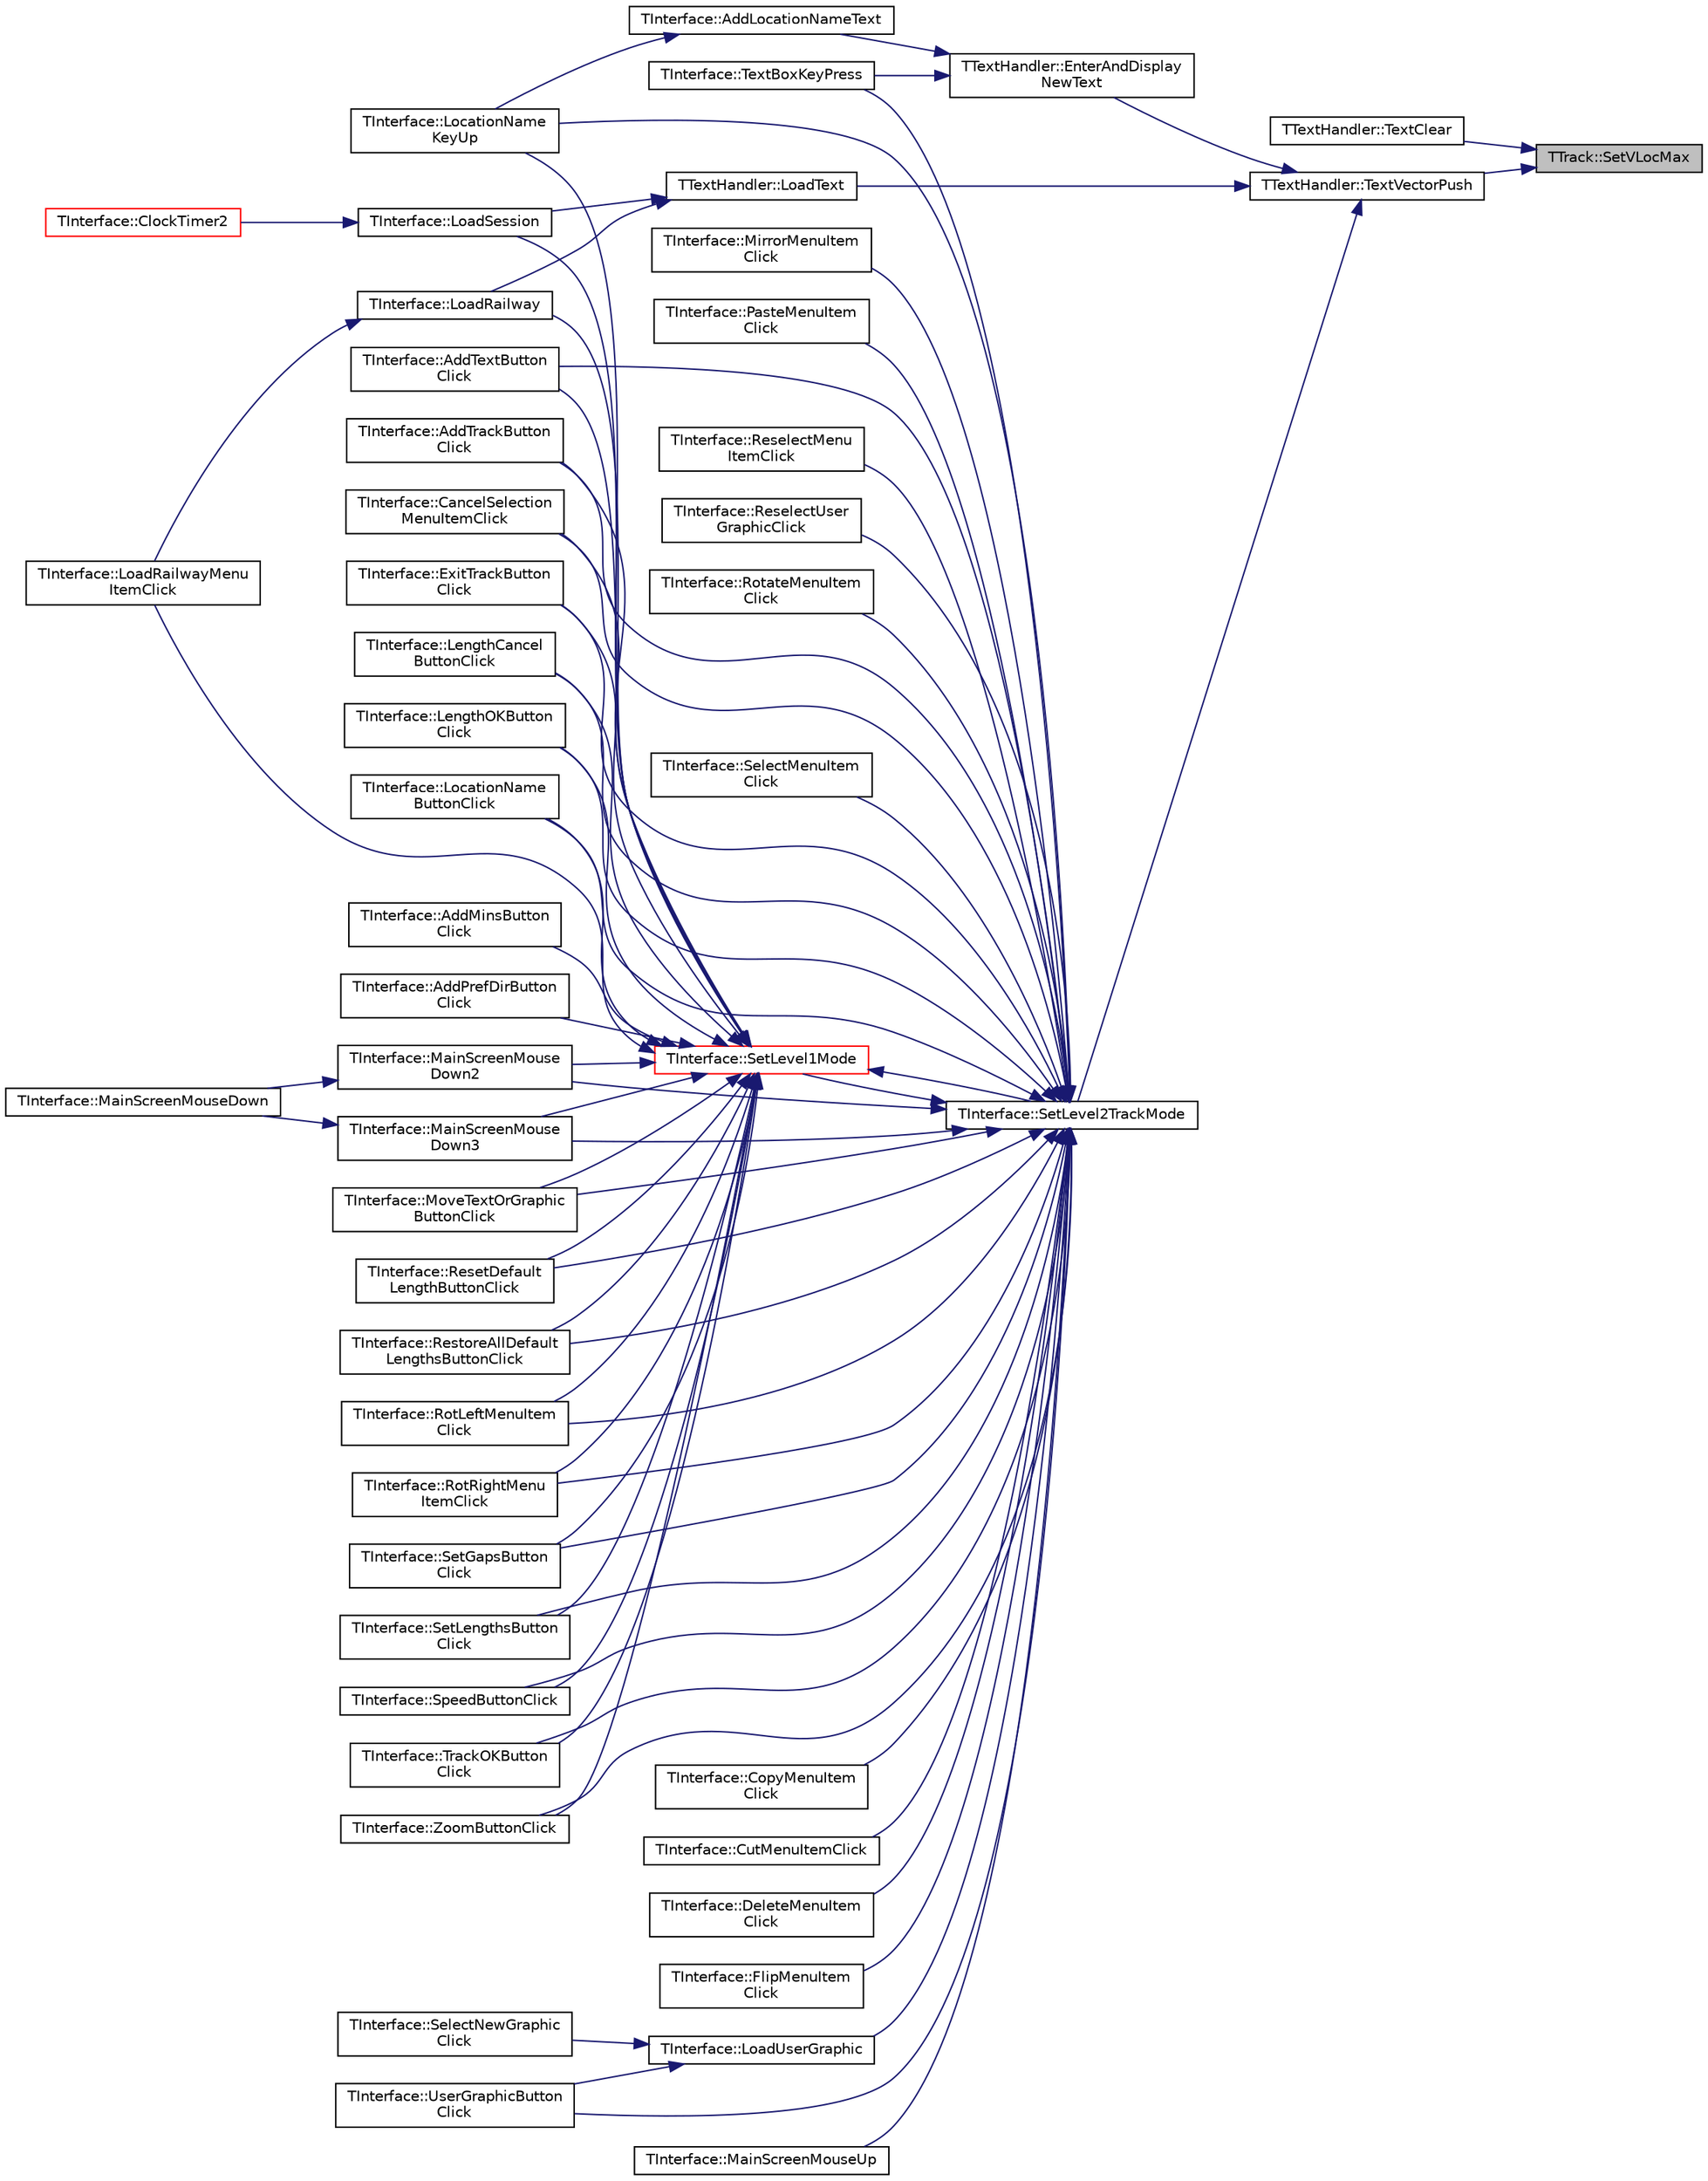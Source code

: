 digraph "TTrack::SetVLocMax"
{
 // INTERACTIVE_SVG=YES
 // LATEX_PDF_SIZE
  edge [fontname="Helvetica",fontsize="10",labelfontname="Helvetica",labelfontsize="10"];
  node [fontname="Helvetica",fontsize="10",shape=record];
  rankdir="RL";
  Node1 [label="TTrack::SetVLocMax",height=0.2,width=0.4,color="black", fillcolor="grey75", style="filled", fontcolor="black",tooltip=" "];
  Node1 -> Node2 [dir="back",color="midnightblue",fontsize="10",style="solid",fontname="Helvetica"];
  Node2 [label="TTextHandler::TextClear",height=0.2,width=0.4,color="black", fillcolor="white", style="filled",URL="$class_t_text_handler.html#ae50027851479dd0f362a75abad793e7a",tooltip="empties TextVector and sets all offsets back to zero if there is no active or inactive track"];
  Node1 -> Node3 [dir="back",color="midnightblue",fontsize="10",style="solid",fontname="Helvetica"];
  Node3 [label="TTextHandler::TextVectorPush",height=0.2,width=0.4,color="black", fillcolor="white", style="filled",URL="$class_t_text_handler.html#aa91cd392aacad3dbd69541b2ecad7f8e",tooltip="push &Text onto TextVector & reset the size of the railway if necessary"];
  Node3 -> Node4 [dir="back",color="midnightblue",fontsize="10",style="solid",fontname="Helvetica"];
  Node4 [label="TTextHandler::EnterAndDisplay\lNewText",height=0.2,width=0.4,color="black", fillcolor="white", style="filled",URL="$class_t_text_handler.html#a49b9ef44166e8768b231fd4beea8c0da",tooltip="add Text to TextVector and display it on the screen"];
  Node4 -> Node5 [dir="back",color="midnightblue",fontsize="10",style="solid",fontname="Helvetica"];
  Node5 [label="TInterface::AddLocationNameText",height=0.2,width=0.4,color="black", fillcolor="white", style="filled",URL="$class_t_interface.html#a27f00bc593500756b06fb2aeae9d28e1",tooltip="Add 'Name' to TextVector and display on screen at a position determined by the shape and size of the ..."];
  Node5 -> Node6 [dir="back",color="midnightblue",fontsize="10",style="solid",fontname="Helvetica"];
  Node6 [label="TInterface::LocationName\lKeyUp",height=0.2,width=0.4,color="black", fillcolor="white", style="filled",URL="$class_t_interface.html#ac666c9f62cdb68b29c2a7db123a43a28",tooltip=" "];
  Node4 -> Node7 [dir="back",color="midnightblue",fontsize="10",style="solid",fontname="Helvetica"];
  Node7 [label="TInterface::TextBoxKeyPress",height=0.2,width=0.4,color="black", fillcolor="white", style="filled",URL="$class_t_interface.html#ad0ce61f7a8050fb57d19ebd049fa8b49",tooltip=" "];
  Node3 -> Node8 [dir="back",color="midnightblue",fontsize="10",style="solid",fontname="Helvetica"];
  Node8 [label="TTextHandler::LoadText",height=0.2,width=0.4,color="black", fillcolor="white", style="filled",URL="$class_t_text_handler.html#ab67bb7278c89557bf9cc8bef475afab5",tooltip="load the railway's text from VecFile"];
  Node8 -> Node9 [dir="back",color="midnightblue",fontsize="10",style="solid",fontname="Helvetica"];
  Node9 [label="TInterface::LoadRailway",height=0.2,width=0.4,color="black", fillcolor="white", style="filled",URL="$class_t_interface.html#a95c3545a30171ca5a08e34c58160079c",tooltip="Load a railway file. The Active elements marker now has a '1' at the end if there are user graphics t..."];
  Node9 -> Node10 [dir="back",color="midnightblue",fontsize="10",style="solid",fontname="Helvetica"];
  Node10 [label="TInterface::LoadRailwayMenu\lItemClick",height=0.2,width=0.4,color="black", fillcolor="white", style="filled",URL="$class_t_interface.html#a96249c7622a9d55541de186483e04d2e",tooltip=" "];
  Node8 -> Node11 [dir="back",color="midnightblue",fontsize="10",style="solid",fontname="Helvetica"];
  Node11 [label="TInterface::LoadSession",height=0.2,width=0.4,color="black", fillcolor="white", style="filled",URL="$class_t_interface.html#a636b1b4bd29f2678a3290ed2d282f1c2",tooltip="Load a session file."];
  Node11 -> Node12 [dir="back",color="midnightblue",fontsize="10",style="solid",fontname="Helvetica"];
  Node12 [label="TInterface::ClockTimer2",height=0.2,width=0.4,color="red", fillcolor="white", style="filled",URL="$class_t_interface.html#a6139ffb52492eb89e5487a8a3cd647b5",tooltip="The main loop, called every clock tick via MasterClockTimer."];
  Node3 -> Node14 [dir="back",color="midnightblue",fontsize="10",style="solid",fontname="Helvetica"];
  Node14 [label="TInterface::SetLevel2TrackMode",height=0.2,width=0.4,color="black", fillcolor="white", style="filled",URL="$class_t_interface.html#a19ee788122a66d7e97873159bf2e4e4b",tooltip="Sets the Level2TrackMode user mode, using the Level2TrackMode variable to determine the mode."];
  Node14 -> Node15 [dir="back",color="midnightblue",fontsize="10",style="solid",fontname="Helvetica"];
  Node15 [label="TInterface::AddTextButton\lClick",height=0.2,width=0.4,color="black", fillcolor="white", style="filled",URL="$class_t_interface.html#aa20c05bf2d6c23035a10a89796334d0f",tooltip=" "];
  Node14 -> Node16 [dir="back",color="midnightblue",fontsize="10",style="solid",fontname="Helvetica"];
  Node16 [label="TInterface::AddTrackButton\lClick",height=0.2,width=0.4,color="black", fillcolor="white", style="filled",URL="$class_t_interface.html#a10494e62a7bb4e7114ab4d98e18499f1",tooltip=" "];
  Node14 -> Node17 [dir="back",color="midnightblue",fontsize="10",style="solid",fontname="Helvetica"];
  Node17 [label="TInterface::CancelSelection\lMenuItemClick",height=0.2,width=0.4,color="black", fillcolor="white", style="filled",URL="$class_t_interface.html#a2fb2cd7dbddb7fa689ea994e9ffc10ff",tooltip=" "];
  Node14 -> Node18 [dir="back",color="midnightblue",fontsize="10",style="solid",fontname="Helvetica"];
  Node18 [label="TInterface::CopyMenuItem\lClick",height=0.2,width=0.4,color="black", fillcolor="white", style="filled",URL="$class_t_interface.html#a424a7eb780461c1acb396feb21f52062",tooltip=" "];
  Node14 -> Node19 [dir="back",color="midnightblue",fontsize="10",style="solid",fontname="Helvetica"];
  Node19 [label="TInterface::CutMenuItemClick",height=0.2,width=0.4,color="black", fillcolor="white", style="filled",URL="$class_t_interface.html#ae6e977c9dfdfbde9924ceefd19d7d0d3",tooltip=" "];
  Node14 -> Node20 [dir="back",color="midnightblue",fontsize="10",style="solid",fontname="Helvetica"];
  Node20 [label="TInterface::DeleteMenuItem\lClick",height=0.2,width=0.4,color="black", fillcolor="white", style="filled",URL="$class_t_interface.html#aff2c1cd6ed2d45fdcf6392a85a6d9415",tooltip=" "];
  Node14 -> Node21 [dir="back",color="midnightblue",fontsize="10",style="solid",fontname="Helvetica"];
  Node21 [label="TInterface::ExitTrackButton\lClick",height=0.2,width=0.4,color="black", fillcolor="white", style="filled",URL="$class_t_interface.html#ad0fa9f32b059b346e066ab23d62a4bfc",tooltip=" "];
  Node14 -> Node22 [dir="back",color="midnightblue",fontsize="10",style="solid",fontname="Helvetica"];
  Node22 [label="TInterface::FlipMenuItem\lClick",height=0.2,width=0.4,color="black", fillcolor="white", style="filled",URL="$class_t_interface.html#add5fbdbceae6285c2cc440905b270491",tooltip=" "];
  Node14 -> Node23 [dir="back",color="midnightblue",fontsize="10",style="solid",fontname="Helvetica"];
  Node23 [label="TInterface::LengthCancel\lButtonClick",height=0.2,width=0.4,color="black", fillcolor="white", style="filled",URL="$class_t_interface.html#a5e7eff5bd235780252147bb4878a4c95",tooltip=" "];
  Node14 -> Node24 [dir="back",color="midnightblue",fontsize="10",style="solid",fontname="Helvetica"];
  Node24 [label="TInterface::LengthOKButton\lClick",height=0.2,width=0.4,color="black", fillcolor="white", style="filled",URL="$class_t_interface.html#ab34f55bab5984b72264d7275660a3463",tooltip=" "];
  Node14 -> Node25 [dir="back",color="midnightblue",fontsize="10",style="solid",fontname="Helvetica"];
  Node25 [label="TInterface::LoadUserGraphic",height=0.2,width=0.4,color="black", fillcolor="white", style="filled",URL="$class_t_interface.html#ac04724e6b4eafc041ee65ce5168a82ae",tooltip="Load a user-defined graphic (bmp, gif, jpg, png)."];
  Node25 -> Node26 [dir="back",color="midnightblue",fontsize="10",style="solid",fontname="Helvetica"];
  Node26 [label="TInterface::SelectNewGraphic\lClick",height=0.2,width=0.4,color="black", fillcolor="white", style="filled",URL="$class_t_interface.html#a76ee131726624d4cb505d4771e5051a2",tooltip=" "];
  Node25 -> Node27 [dir="back",color="midnightblue",fontsize="10",style="solid",fontname="Helvetica"];
  Node27 [label="TInterface::UserGraphicButton\lClick",height=0.2,width=0.4,color="black", fillcolor="white", style="filled",URL="$class_t_interface.html#a9bc3aaa0f0176016dc5c84245917aa71",tooltip=" "];
  Node14 -> Node28 [dir="back",color="midnightblue",fontsize="10",style="solid",fontname="Helvetica"];
  Node28 [label="TInterface::LocationName\lButtonClick",height=0.2,width=0.4,color="black", fillcolor="white", style="filled",URL="$class_t_interface.html#aef9267dd01da25269797e2e8ca08a3f9",tooltip=" "];
  Node14 -> Node6 [dir="back",color="midnightblue",fontsize="10",style="solid",fontname="Helvetica"];
  Node14 -> Node29 [dir="back",color="midnightblue",fontsize="10",style="solid",fontname="Helvetica"];
  Node29 [label="TInterface::MainScreenMouse\lDown2",height=0.2,width=0.4,color="black", fillcolor="white", style="filled",URL="$class_t_interface.html#abf07d5edc1507de381825f17620748b2",tooltip="Called when mouse button clicked in zoom-in mode."];
  Node29 -> Node30 [dir="back",color="midnightblue",fontsize="10",style="solid",fontname="Helvetica"];
  Node30 [label="TInterface::MainScreenMouseDown",height=0.2,width=0.4,color="black", fillcolor="white", style="filled",URL="$class_t_interface.html#a7f37862fb9e01e1328d9fd3fd8c50094",tooltip=" "];
  Node14 -> Node31 [dir="back",color="midnightblue",fontsize="10",style="solid",fontname="Helvetica"];
  Node31 [label="TInterface::MainScreenMouse\lDown3",height=0.2,width=0.4,color="black", fillcolor="white", style="filled",URL="$class_t_interface.html#a8c96de45b013362b03ad0e8725a7c64b",tooltip="Called when mouse button clicked in zoom-out mode."];
  Node31 -> Node30 [dir="back",color="midnightblue",fontsize="10",style="solid",fontname="Helvetica"];
  Node14 -> Node32 [dir="back",color="midnightblue",fontsize="10",style="solid",fontname="Helvetica"];
  Node32 [label="TInterface::MainScreenMouseUp",height=0.2,width=0.4,color="black", fillcolor="white", style="filled",URL="$class_t_interface.html#a03280ee86df28a9a7cf4473cdf7b9f8b",tooltip=" "];
  Node14 -> Node33 [dir="back",color="midnightblue",fontsize="10",style="solid",fontname="Helvetica"];
  Node33 [label="TInterface::MirrorMenuItem\lClick",height=0.2,width=0.4,color="black", fillcolor="white", style="filled",URL="$class_t_interface.html#a4ee6afffbc33eab918cba315ab65ee6e",tooltip=" "];
  Node14 -> Node34 [dir="back",color="midnightblue",fontsize="10",style="solid",fontname="Helvetica"];
  Node34 [label="TInterface::MoveTextOrGraphic\lButtonClick",height=0.2,width=0.4,color="black", fillcolor="white", style="filled",URL="$class_t_interface.html#a13e8cd35a6f61caf6794791f1a4fe7f6",tooltip=" "];
  Node14 -> Node35 [dir="back",color="midnightblue",fontsize="10",style="solid",fontname="Helvetica"];
  Node35 [label="TInterface::PasteMenuItem\lClick",height=0.2,width=0.4,color="black", fillcolor="white", style="filled",URL="$class_t_interface.html#a4ef96184d97d0f9ff92e78328578e825",tooltip=" "];
  Node14 -> Node36 [dir="back",color="midnightblue",fontsize="10",style="solid",fontname="Helvetica"];
  Node36 [label="TInterface::ReselectMenu\lItemClick",height=0.2,width=0.4,color="black", fillcolor="white", style="filled",URL="$class_t_interface.html#a7d0d3bbfab692ca3d26c1eea6ef24542",tooltip=" "];
  Node14 -> Node37 [dir="back",color="midnightblue",fontsize="10",style="solid",fontname="Helvetica"];
  Node37 [label="TInterface::ReselectUser\lGraphicClick",height=0.2,width=0.4,color="black", fillcolor="white", style="filled",URL="$class_t_interface.html#ac285c199f6c43151dbec9ba017a29bdc",tooltip=" "];
  Node14 -> Node38 [dir="back",color="midnightblue",fontsize="10",style="solid",fontname="Helvetica"];
  Node38 [label="TInterface::ResetDefault\lLengthButtonClick",height=0.2,width=0.4,color="black", fillcolor="white", style="filled",URL="$class_t_interface.html#aa439e164f7f2304477010985c2caabed",tooltip=" "];
  Node14 -> Node39 [dir="back",color="midnightblue",fontsize="10",style="solid",fontname="Helvetica"];
  Node39 [label="TInterface::RestoreAllDefault\lLengthsButtonClick",height=0.2,width=0.4,color="black", fillcolor="white", style="filled",URL="$class_t_interface.html#a9113d88b504cd30eb8dd6ecddde1c0ec",tooltip=" "];
  Node14 -> Node40 [dir="back",color="midnightblue",fontsize="10",style="solid",fontname="Helvetica"];
  Node40 [label="TInterface::RotateMenuItem\lClick",height=0.2,width=0.4,color="black", fillcolor="white", style="filled",URL="$class_t_interface.html#a02e91aba36e2b91354abd2884f658510",tooltip=" "];
  Node14 -> Node41 [dir="back",color="midnightblue",fontsize="10",style="solid",fontname="Helvetica"];
  Node41 [label="TInterface::RotLeftMenuItem\lClick",height=0.2,width=0.4,color="black", fillcolor="white", style="filled",URL="$class_t_interface.html#a3cf2db0424e05908b20a97130895d056",tooltip=" "];
  Node14 -> Node42 [dir="back",color="midnightblue",fontsize="10",style="solid",fontname="Helvetica"];
  Node42 [label="TInterface::RotRightMenu\lItemClick",height=0.2,width=0.4,color="black", fillcolor="white", style="filled",URL="$class_t_interface.html#aa6e7359ece526e43589456e9a31851a0",tooltip=" "];
  Node14 -> Node43 [dir="back",color="midnightblue",fontsize="10",style="solid",fontname="Helvetica"];
  Node43 [label="TInterface::SelectMenuItem\lClick",height=0.2,width=0.4,color="black", fillcolor="white", style="filled",URL="$class_t_interface.html#a6a0ecdd864e40a84b833014d4478d1e3",tooltip=" "];
  Node14 -> Node44 [dir="back",color="midnightblue",fontsize="10",style="solid",fontname="Helvetica"];
  Node44 [label="TInterface::SetGapsButton\lClick",height=0.2,width=0.4,color="black", fillcolor="white", style="filled",URL="$class_t_interface.html#a19148984e07e16178b6a6898bcbcdf22",tooltip=" "];
  Node14 -> Node45 [dir="back",color="midnightblue",fontsize="10",style="solid",fontname="Helvetica"];
  Node45 [label="TInterface::SetLengthsButton\lClick",height=0.2,width=0.4,color="black", fillcolor="white", style="filled",URL="$class_t_interface.html#a4b0c482229c19b856a8c3f07815e5d7d",tooltip=" "];
  Node14 -> Node46 [dir="back",color="midnightblue",fontsize="10",style="solid",fontname="Helvetica"];
  Node46 [label="TInterface::SetLevel1Mode",height=0.2,width=0.4,color="red", fillcolor="white", style="filled",URL="$class_t_interface.html#acf77f2eeeac0775fde4f25ba46099e0b",tooltip="Sets the Level1 user mode, using the Level1Mode variable to determine the mode."];
  Node46 -> Node47 [dir="back",color="midnightblue",fontsize="10",style="solid",fontname="Helvetica"];
  Node47 [label="TInterface::AddMinsButton\lClick",height=0.2,width=0.4,color="black", fillcolor="white", style="filled",URL="$class_t_interface.html#a30904d608111ce6452a9861d86b64267",tooltip=" "];
  Node46 -> Node48 [dir="back",color="midnightblue",fontsize="10",style="solid",fontname="Helvetica"];
  Node48 [label="TInterface::AddPrefDirButton\lClick",height=0.2,width=0.4,color="black", fillcolor="white", style="filled",URL="$class_t_interface.html#a1b1a4260e251c9bd5f48fd6c3432e7a5",tooltip=" "];
  Node46 -> Node15 [dir="back",color="midnightblue",fontsize="10",style="solid",fontname="Helvetica"];
  Node46 -> Node16 [dir="back",color="midnightblue",fontsize="10",style="solid",fontname="Helvetica"];
  Node46 -> Node17 [dir="back",color="midnightblue",fontsize="10",style="solid",fontname="Helvetica"];
  Node46 -> Node21 [dir="back",color="midnightblue",fontsize="10",style="solid",fontname="Helvetica"];
  Node46 -> Node23 [dir="back",color="midnightblue",fontsize="10",style="solid",fontname="Helvetica"];
  Node46 -> Node24 [dir="back",color="midnightblue",fontsize="10",style="solid",fontname="Helvetica"];
  Node46 -> Node9 [dir="back",color="midnightblue",fontsize="10",style="solid",fontname="Helvetica"];
  Node46 -> Node10 [dir="back",color="midnightblue",fontsize="10",style="solid",fontname="Helvetica"];
  Node46 -> Node11 [dir="back",color="midnightblue",fontsize="10",style="solid",fontname="Helvetica"];
  Node46 -> Node28 [dir="back",color="midnightblue",fontsize="10",style="solid",fontname="Helvetica"];
  Node46 -> Node6 [dir="back",color="midnightblue",fontsize="10",style="solid",fontname="Helvetica"];
  Node46 -> Node29 [dir="back",color="midnightblue",fontsize="10",style="solid",fontname="Helvetica"];
  Node46 -> Node31 [dir="back",color="midnightblue",fontsize="10",style="solid",fontname="Helvetica"];
  Node46 -> Node34 [dir="back",color="midnightblue",fontsize="10",style="solid",fontname="Helvetica"];
  Node46 -> Node38 [dir="back",color="midnightblue",fontsize="10",style="solid",fontname="Helvetica"];
  Node46 -> Node39 [dir="back",color="midnightblue",fontsize="10",style="solid",fontname="Helvetica"];
  Node46 -> Node41 [dir="back",color="midnightblue",fontsize="10",style="solid",fontname="Helvetica"];
  Node46 -> Node42 [dir="back",color="midnightblue",fontsize="10",style="solid",fontname="Helvetica"];
  Node46 -> Node44 [dir="back",color="midnightblue",fontsize="10",style="solid",fontname="Helvetica"];
  Node46 -> Node45 [dir="back",color="midnightblue",fontsize="10",style="solid",fontname="Helvetica"];
  Node46 -> Node14 [dir="back",color="midnightblue",fontsize="10",style="solid",fontname="Helvetica"];
  Node46 -> Node103 [dir="back",color="midnightblue",fontsize="10",style="solid",fontname="Helvetica"];
  Node103 [label="TInterface::SpeedButtonClick",height=0.2,width=0.4,color="black", fillcolor="white", style="filled",URL="$class_t_interface.html#ab1487b7a54ebacf27d7b980c65723d18",tooltip=" "];
  Node46 -> Node106 [dir="back",color="midnightblue",fontsize="10",style="solid",fontname="Helvetica"];
  Node106 [label="TInterface::TrackOKButton\lClick",height=0.2,width=0.4,color="black", fillcolor="white", style="filled",URL="$class_t_interface.html#aab42b12ff3ba43ad2f70994b5399dd90",tooltip=" "];
  Node46 -> Node101 [dir="back",color="midnightblue",fontsize="10",style="solid",fontname="Helvetica"];
  Node101 [label="TInterface::ZoomButtonClick",height=0.2,width=0.4,color="black", fillcolor="white", style="filled",URL="$class_t_interface.html#a08305797df7dfbdd16b3e8900c33e0bc",tooltip=" "];
  Node14 -> Node103 [dir="back",color="midnightblue",fontsize="10",style="solid",fontname="Helvetica"];
  Node14 -> Node7 [dir="back",color="midnightblue",fontsize="10",style="solid",fontname="Helvetica"];
  Node14 -> Node106 [dir="back",color="midnightblue",fontsize="10",style="solid",fontname="Helvetica"];
  Node14 -> Node27 [dir="back",color="midnightblue",fontsize="10",style="solid",fontname="Helvetica"];
  Node14 -> Node101 [dir="back",color="midnightblue",fontsize="10",style="solid",fontname="Helvetica"];
}
